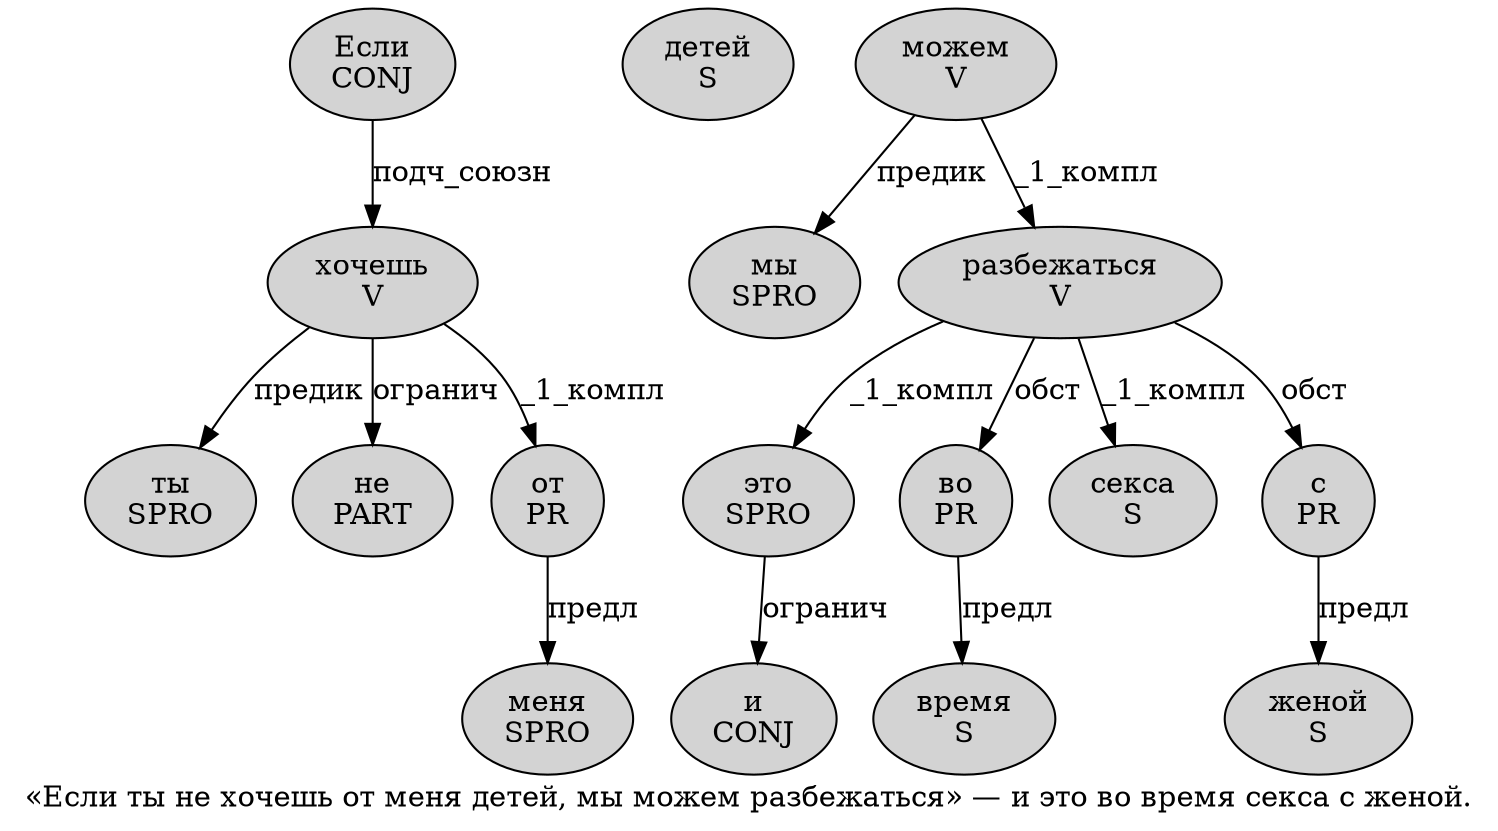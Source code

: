 digraph SENTENCE_3080 {
	graph [label="«Если ты не хочешь от меня детей, мы можем разбежаться» — и это во время секса с женой."]
	node [style=filled]
		1 [label="Если
CONJ" color="" fillcolor=lightgray penwidth=1 shape=ellipse]
		2 [label="ты
SPRO" color="" fillcolor=lightgray penwidth=1 shape=ellipse]
		3 [label="не
PART" color="" fillcolor=lightgray penwidth=1 shape=ellipse]
		4 [label="хочешь
V" color="" fillcolor=lightgray penwidth=1 shape=ellipse]
		5 [label="от
PR" color="" fillcolor=lightgray penwidth=1 shape=ellipse]
		6 [label="меня
SPRO" color="" fillcolor=lightgray penwidth=1 shape=ellipse]
		7 [label="детей
S" color="" fillcolor=lightgray penwidth=1 shape=ellipse]
		9 [label="мы
SPRO" color="" fillcolor=lightgray penwidth=1 shape=ellipse]
		10 [label="можем
V" color="" fillcolor=lightgray penwidth=1 shape=ellipse]
		11 [label="разбежаться
V" color="" fillcolor=lightgray penwidth=1 shape=ellipse]
		14 [label="и
CONJ" color="" fillcolor=lightgray penwidth=1 shape=ellipse]
		15 [label="это
SPRO" color="" fillcolor=lightgray penwidth=1 shape=ellipse]
		16 [label="во
PR" color="" fillcolor=lightgray penwidth=1 shape=ellipse]
		17 [label="время
S" color="" fillcolor=lightgray penwidth=1 shape=ellipse]
		18 [label="секса
S" color="" fillcolor=lightgray penwidth=1 shape=ellipse]
		19 [label="с
PR" color="" fillcolor=lightgray penwidth=1 shape=ellipse]
		20 [label="женой
S" color="" fillcolor=lightgray penwidth=1 shape=ellipse]
			1 -> 4 [label="подч_союзн"]
			4 -> 2 [label="предик"]
			4 -> 3 [label="огранич"]
			4 -> 5 [label="_1_компл"]
			19 -> 20 [label="предл"]
			15 -> 14 [label="огранич"]
			16 -> 17 [label="предл"]
			11 -> 15 [label="_1_компл"]
			11 -> 16 [label="обст"]
			11 -> 18 [label="_1_компл"]
			11 -> 19 [label="обст"]
			10 -> 9 [label="предик"]
			10 -> 11 [label="_1_компл"]
			5 -> 6 [label="предл"]
}